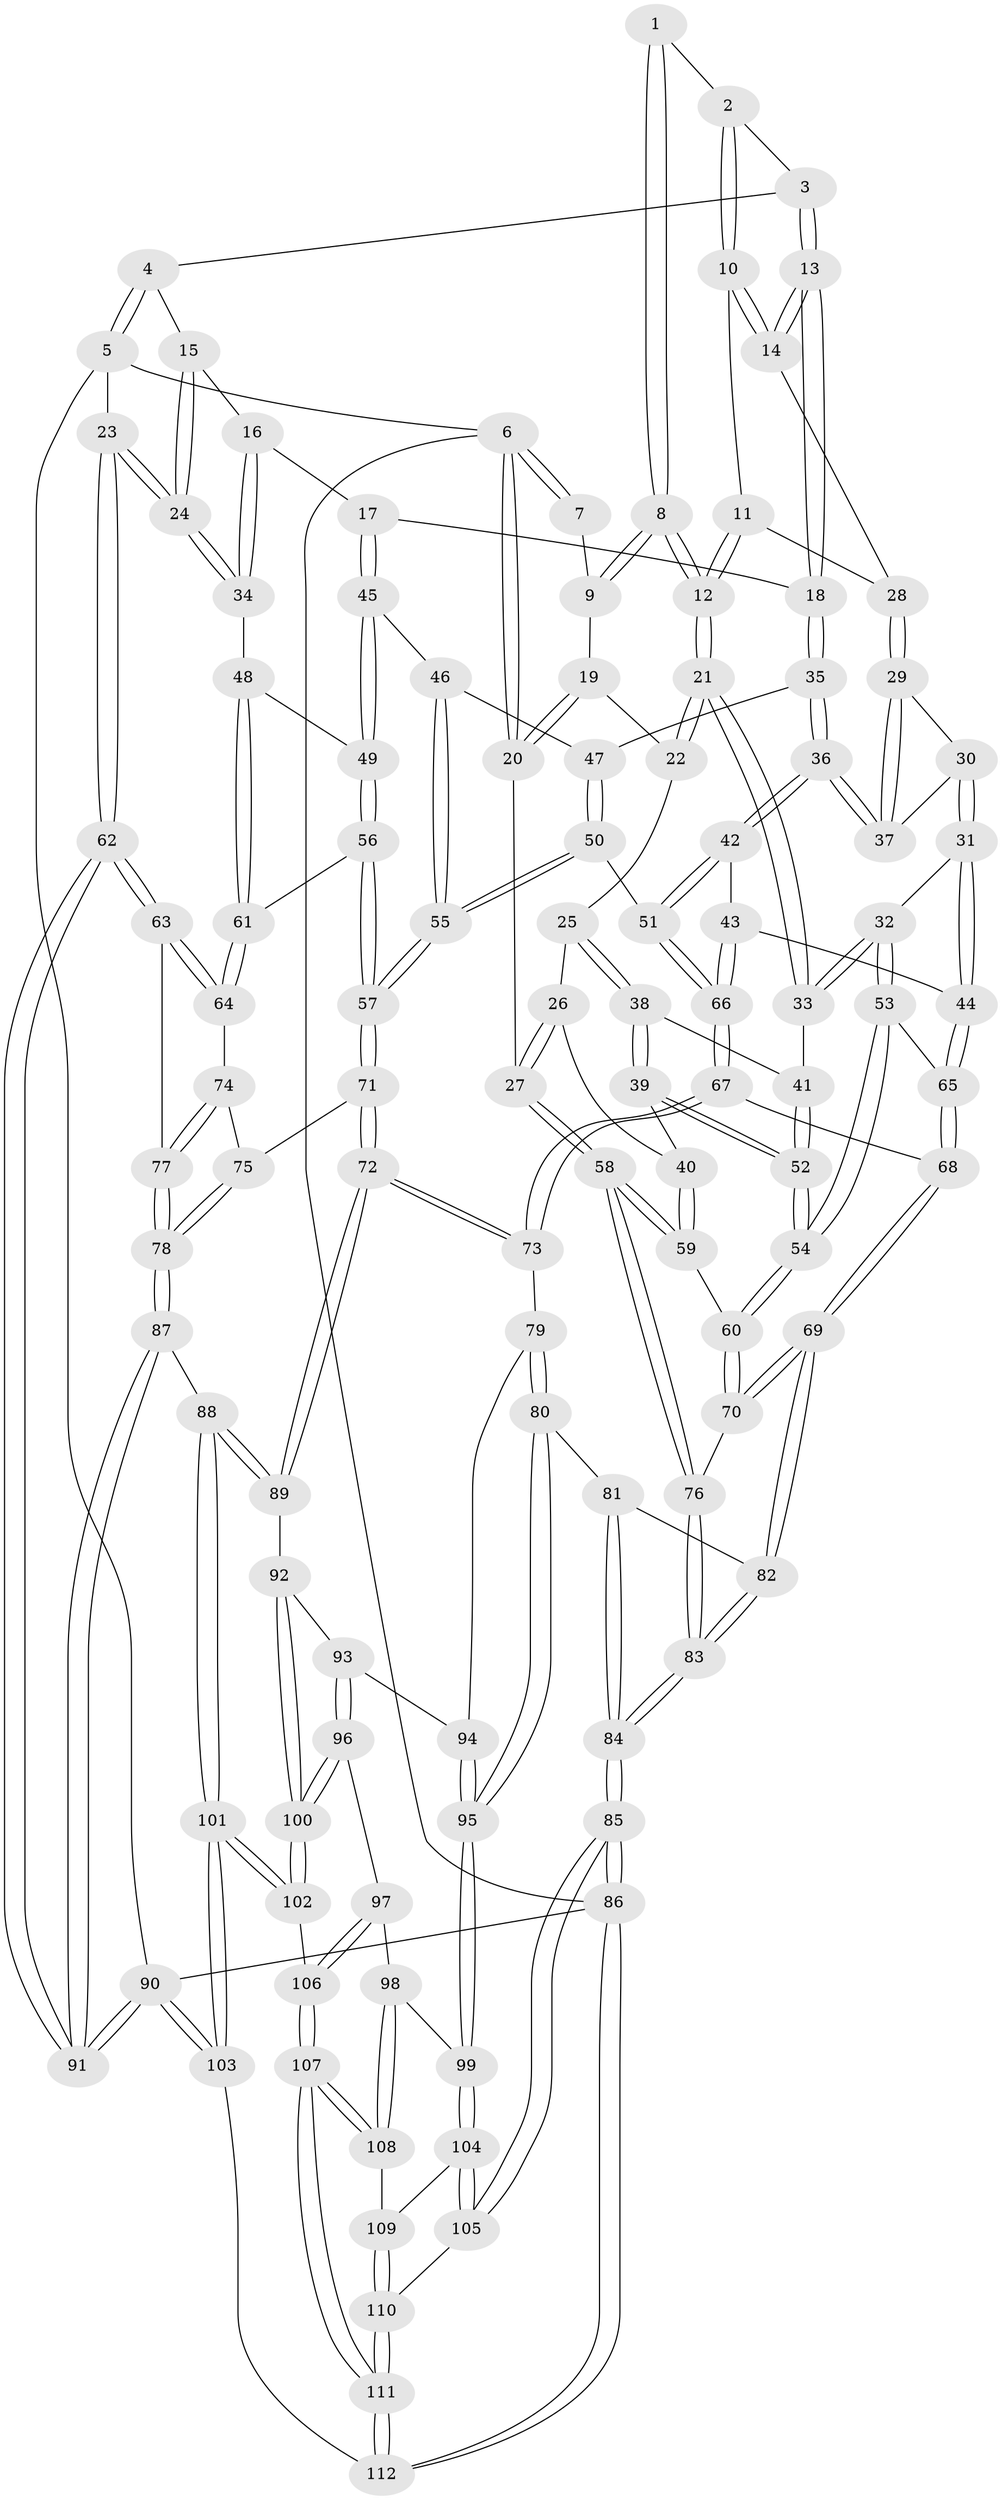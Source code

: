 // coarse degree distribution, {3: 0.17391304347826086, 4: 0.4057971014492754, 7: 0.014492753623188406, 6: 0.07246376811594203, 5: 0.3333333333333333}
// Generated by graph-tools (version 1.1) at 2025/42/03/06/25 10:42:34]
// undirected, 112 vertices, 277 edges
graph export_dot {
graph [start="1"]
  node [color=gray90,style=filled];
  1 [pos="+0.3448029180877748+0"];
  2 [pos="+0.5355653276978496+0"];
  3 [pos="+0.693276755495859+0"];
  4 [pos="+0.847060497358783+0"];
  5 [pos="+1+0"];
  6 [pos="+0+0"];
  7 [pos="+0.09582126565849793+0"];
  8 [pos="+0.3259662120196668+0.08098359181547897"];
  9 [pos="+0.12840066688379703+0.03168654321538222"];
  10 [pos="+0.5236933527114527+0"];
  11 [pos="+0.4811685754028407+0.11215949692223616"];
  12 [pos="+0.3357156962228997+0.11203371758636621"];
  13 [pos="+0.6148790379035144+0.12717563895359907"];
  14 [pos="+0.6134492426226525+0.12677289197701958"];
  15 [pos="+0.7977550887272694+0.06343724756881444"];
  16 [pos="+0.7766387073025051+0.09943544351711822"];
  17 [pos="+0.7182556161044734+0.16838174290482344"];
  18 [pos="+0.6449431992144098+0.15243891901294"];
  19 [pos="+0.09891538758386842+0.08991696527634001"];
  20 [pos="+0+0.2180150464490084"];
  21 [pos="+0.3146919424891006+0.15971496355014908"];
  22 [pos="+0.1426430913089371+0.13446446704361062"];
  23 [pos="+1+0.20649039325735544"];
  24 [pos="+1+0.2129453599783469"];
  25 [pos="+0.1402852552835858+0.22088457345595358"];
  26 [pos="+0.13397025679200125+0.22308770214780663"];
  27 [pos="+0+0.2986700138130039"];
  28 [pos="+0.48640689720610497+0.11567212907845607"];
  29 [pos="+0.4909408889832414+0.1787244605895671"];
  30 [pos="+0.45024745654572895+0.24317047479965945"];
  31 [pos="+0.3926253056100014+0.2868732191772249"];
  32 [pos="+0.34287976298797795+0.23342582535131182"];
  33 [pos="+0.3125069724572401+0.18620798570898942"];
  34 [pos="+0.9503247969969612+0.2525913628181943"];
  35 [pos="+0.5685605239080895+0.25214832911367707"];
  36 [pos="+0.5426194861679573+0.25969911124080525"];
  37 [pos="+0.5327344243655469+0.24986604546414473"];
  38 [pos="+0.17851176866243051+0.24019352662441285"];
  39 [pos="+0.14713692217584037+0.314748201969217"];
  40 [pos="+0.1254033574340331+0.3163004725435923"];
  41 [pos="+0.2463812613515335+0.23625332627723625"];
  42 [pos="+0.5049189027048034+0.3252247390946685"];
  43 [pos="+0.4257833423402469+0.32762195555536633"];
  44 [pos="+0.4075311978905512+0.321881072721782"];
  45 [pos="+0.7335785415184753+0.21484939481014412"];
  46 [pos="+0.660482049508149+0.301125783174653"];
  47 [pos="+0.591937169036809+0.2790127166600195"];
  48 [pos="+0.9427480940526456+0.2563241603614371"];
  49 [pos="+0.7687990356616435+0.25256269028130746"];
  50 [pos="+0.5930822243293389+0.3858645865527148"];
  51 [pos="+0.5563625859763572+0.3789730236342642"];
  52 [pos="+0.21795481497290434+0.3648961061049599"];
  53 [pos="+0.27174478077654207+0.36291973288340723"];
  54 [pos="+0.22222448106599377+0.37847645644320993"];
  55 [pos="+0.6380367912975242+0.4065227576007853"];
  56 [pos="+0.780920294915491+0.40098550305960806"];
  57 [pos="+0.6817634886887001+0.46305569120634016"];
  58 [pos="+0+0.3400398927158118"];
  59 [pos="+0+0.3468245597203327"];
  60 [pos="+0.21107779951342137+0.42194243630231293"];
  61 [pos="+0.8517817876388513+0.4149614247369232"];
  62 [pos="+1+0.47171657431335046"];
  63 [pos="+0.9750892577683602+0.5097790181654493"];
  64 [pos="+0.895305749307867+0.456399789852997"];
  65 [pos="+0.3734470664670578+0.37189931185452274"];
  66 [pos="+0.48362616502133515+0.4571878651708815"];
  67 [pos="+0.47102182289930633+0.5022684681855032"];
  68 [pos="+0.35605378381695124+0.4997570284460401"];
  69 [pos="+0.26100414263442895+0.5640392227562215"];
  70 [pos="+0.2257715521093058+0.49911074282602347"];
  71 [pos="+0.6720973695007492+0.509780246798946"];
  72 [pos="+0.6387078787974868+0.5638949160948513"];
  73 [pos="+0.5142945954535655+0.5394787517160803"];
  74 [pos="+0.7938393496276299+0.5381261653851496"];
  75 [pos="+0.7643134529923589+0.5385736105332555"];
  76 [pos="+0+0.4071468360743453"];
  77 [pos="+0.9116953519952121+0.5915753326524802"];
  78 [pos="+0.8705044187126157+0.6829363396125314"];
  79 [pos="+0.45880579851954884+0.6292776084542151"];
  80 [pos="+0.3144838226946797+0.7298542226274439"];
  81 [pos="+0.25491274659922897+0.5990371163204301"];
  82 [pos="+0.25455599364048587+0.592124047942443"];
  83 [pos="+0+0.49686629228028784"];
  84 [pos="+0+0.8324079701343833"];
  85 [pos="+0+1"];
  86 [pos="+0+1"];
  87 [pos="+0.8654611989225549+0.7006253424532225"];
  88 [pos="+0.7503712997521139+0.7266118039483522"];
  89 [pos="+0.6515398934962372+0.6470407422961469"];
  90 [pos="+1+1"];
  91 [pos="+1+1"];
  92 [pos="+0.6258991049157097+0.6669621930138705"];
  93 [pos="+0.5685847667644379+0.6843542299430286"];
  94 [pos="+0.5474324206947725+0.6817563517306094"];
  95 [pos="+0.3156752599724248+0.7383240783103042"];
  96 [pos="+0.46317663512693424+0.8093052886270589"];
  97 [pos="+0.44064822026011646+0.8086128000016402"];
  98 [pos="+0.3962997161201503+0.7937443474213495"];
  99 [pos="+0.31569891417342383+0.7401598363340607"];
  100 [pos="+0.5608115360621803+0.8442585268307881"];
  101 [pos="+0.7028627989303007+0.9403633868534252"];
  102 [pos="+0.6098616382944341+0.8998099485722599"];
  103 [pos="+0.8712532833810424+1"];
  104 [pos="+0.2843339722547851+0.7776884345321252"];
  105 [pos="+0.13955191106798098+0.8828649021231572"];
  106 [pos="+0.4773293647871732+0.9666148354721011"];
  107 [pos="+0.4366548092910973+1"];
  108 [pos="+0.40004911098447143+0.9217247661149479"];
  109 [pos="+0.3303562891147296+0.9391640493249381"];
  110 [pos="+0.3315428755983535+0.9894615968147565"];
  111 [pos="+0.39659319495349854+1"];
  112 [pos="+0.3953064792447491+1"];
  1 -- 2;
  1 -- 8;
  1 -- 8;
  2 -- 3;
  2 -- 10;
  2 -- 10;
  3 -- 4;
  3 -- 13;
  3 -- 13;
  4 -- 5;
  4 -- 5;
  4 -- 15;
  5 -- 6;
  5 -- 23;
  5 -- 90;
  6 -- 7;
  6 -- 7;
  6 -- 20;
  6 -- 20;
  6 -- 86;
  7 -- 9;
  8 -- 9;
  8 -- 9;
  8 -- 12;
  8 -- 12;
  9 -- 19;
  10 -- 11;
  10 -- 14;
  10 -- 14;
  11 -- 12;
  11 -- 12;
  11 -- 28;
  12 -- 21;
  12 -- 21;
  13 -- 14;
  13 -- 14;
  13 -- 18;
  13 -- 18;
  14 -- 28;
  15 -- 16;
  15 -- 24;
  15 -- 24;
  16 -- 17;
  16 -- 34;
  16 -- 34;
  17 -- 18;
  17 -- 45;
  17 -- 45;
  18 -- 35;
  18 -- 35;
  19 -- 20;
  19 -- 20;
  19 -- 22;
  20 -- 27;
  21 -- 22;
  21 -- 22;
  21 -- 33;
  21 -- 33;
  22 -- 25;
  23 -- 24;
  23 -- 24;
  23 -- 62;
  23 -- 62;
  24 -- 34;
  24 -- 34;
  25 -- 26;
  25 -- 38;
  25 -- 38;
  26 -- 27;
  26 -- 27;
  26 -- 40;
  27 -- 58;
  27 -- 58;
  28 -- 29;
  28 -- 29;
  29 -- 30;
  29 -- 37;
  29 -- 37;
  30 -- 31;
  30 -- 31;
  30 -- 37;
  31 -- 32;
  31 -- 44;
  31 -- 44;
  32 -- 33;
  32 -- 33;
  32 -- 53;
  32 -- 53;
  33 -- 41;
  34 -- 48;
  35 -- 36;
  35 -- 36;
  35 -- 47;
  36 -- 37;
  36 -- 37;
  36 -- 42;
  36 -- 42;
  38 -- 39;
  38 -- 39;
  38 -- 41;
  39 -- 40;
  39 -- 52;
  39 -- 52;
  40 -- 59;
  40 -- 59;
  41 -- 52;
  41 -- 52;
  42 -- 43;
  42 -- 51;
  42 -- 51;
  43 -- 44;
  43 -- 66;
  43 -- 66;
  44 -- 65;
  44 -- 65;
  45 -- 46;
  45 -- 49;
  45 -- 49;
  46 -- 47;
  46 -- 55;
  46 -- 55;
  47 -- 50;
  47 -- 50;
  48 -- 49;
  48 -- 61;
  48 -- 61;
  49 -- 56;
  49 -- 56;
  50 -- 51;
  50 -- 55;
  50 -- 55;
  51 -- 66;
  51 -- 66;
  52 -- 54;
  52 -- 54;
  53 -- 54;
  53 -- 54;
  53 -- 65;
  54 -- 60;
  54 -- 60;
  55 -- 57;
  55 -- 57;
  56 -- 57;
  56 -- 57;
  56 -- 61;
  57 -- 71;
  57 -- 71;
  58 -- 59;
  58 -- 59;
  58 -- 76;
  58 -- 76;
  59 -- 60;
  60 -- 70;
  60 -- 70;
  61 -- 64;
  61 -- 64;
  62 -- 63;
  62 -- 63;
  62 -- 91;
  62 -- 91;
  63 -- 64;
  63 -- 64;
  63 -- 77;
  64 -- 74;
  65 -- 68;
  65 -- 68;
  66 -- 67;
  66 -- 67;
  67 -- 68;
  67 -- 73;
  67 -- 73;
  68 -- 69;
  68 -- 69;
  69 -- 70;
  69 -- 70;
  69 -- 82;
  69 -- 82;
  70 -- 76;
  71 -- 72;
  71 -- 72;
  71 -- 75;
  72 -- 73;
  72 -- 73;
  72 -- 89;
  72 -- 89;
  73 -- 79;
  74 -- 75;
  74 -- 77;
  74 -- 77;
  75 -- 78;
  75 -- 78;
  76 -- 83;
  76 -- 83;
  77 -- 78;
  77 -- 78;
  78 -- 87;
  78 -- 87;
  79 -- 80;
  79 -- 80;
  79 -- 94;
  80 -- 81;
  80 -- 95;
  80 -- 95;
  81 -- 82;
  81 -- 84;
  81 -- 84;
  82 -- 83;
  82 -- 83;
  83 -- 84;
  83 -- 84;
  84 -- 85;
  84 -- 85;
  85 -- 86;
  85 -- 86;
  85 -- 105;
  85 -- 105;
  86 -- 112;
  86 -- 112;
  86 -- 90;
  87 -- 88;
  87 -- 91;
  87 -- 91;
  88 -- 89;
  88 -- 89;
  88 -- 101;
  88 -- 101;
  89 -- 92;
  90 -- 91;
  90 -- 91;
  90 -- 103;
  90 -- 103;
  92 -- 93;
  92 -- 100;
  92 -- 100;
  93 -- 94;
  93 -- 96;
  93 -- 96;
  94 -- 95;
  94 -- 95;
  95 -- 99;
  95 -- 99;
  96 -- 97;
  96 -- 100;
  96 -- 100;
  97 -- 98;
  97 -- 106;
  97 -- 106;
  98 -- 99;
  98 -- 108;
  98 -- 108;
  99 -- 104;
  99 -- 104;
  100 -- 102;
  100 -- 102;
  101 -- 102;
  101 -- 102;
  101 -- 103;
  101 -- 103;
  102 -- 106;
  103 -- 112;
  104 -- 105;
  104 -- 105;
  104 -- 109;
  105 -- 110;
  106 -- 107;
  106 -- 107;
  107 -- 108;
  107 -- 108;
  107 -- 111;
  107 -- 111;
  108 -- 109;
  109 -- 110;
  109 -- 110;
  110 -- 111;
  110 -- 111;
  111 -- 112;
  111 -- 112;
}
